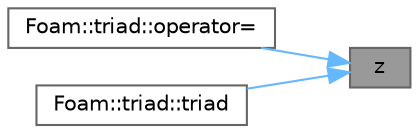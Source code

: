 digraph "z"
{
 // LATEX_PDF_SIZE
  bgcolor="transparent";
  edge [fontname=Helvetica,fontsize=10,labelfontname=Helvetica,labelfontsize=10];
  node [fontname=Helvetica,fontsize=10,shape=box,height=0.2,width=0.4];
  rankdir="RL";
  Node1 [id="Node000001",label="z",height=0.2,width=0.4,color="gray40", fillcolor="grey60", style="filled", fontcolor="black",tooltip=" "];
  Node1 -> Node2 [id="edge1_Node000001_Node000002",dir="back",color="steelblue1",style="solid",tooltip=" "];
  Node2 [id="Node000002",label="Foam::triad::operator=",height=0.2,width=0.4,color="grey40", fillcolor="white", style="filled",URL="$classFoam_1_1triad.html#a826d050fb1d921fc49b8a867adde2e7c",tooltip=" "];
  Node1 -> Node3 [id="edge2_Node000001_Node000003",dir="back",color="steelblue1",style="solid",tooltip=" "];
  Node3 [id="Node000003",label="Foam::triad::triad",height=0.2,width=0.4,color="grey40", fillcolor="white", style="filled",URL="$classFoam_1_1triad.html#a6ec3eb32ac14742660a8a2a757cdd55f",tooltip=" "];
}
